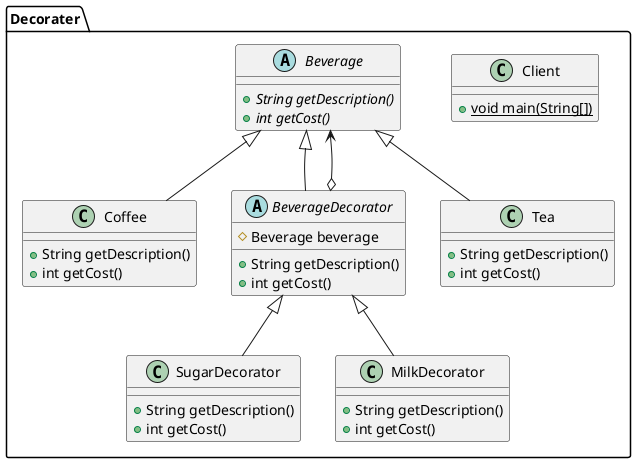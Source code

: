 @startuml
class Decorater.Client {
+ {static} void main(String[])
}

class Decorater.Coffee {
+ String getDescription()
+ int getCost()
}

abstract class Decorater.Beverage {
+ {abstract}String getDescription()
+ {abstract}int getCost()
}

class Decorater.SugarDecorator {
+ String getDescription()
+ int getCost()
}

class Decorater.MilkDecorator {
+ String getDescription()
+ int getCost()
}

abstract class Decorater.BeverageDecorator {
# Beverage beverage
+ String getDescription()
+ int getCost()
}


class Decorater.Tea {
+ String getDescription()
+ int getCost()
}



Decorater.Beverage <|-- Decorater.Coffee
Decorater.BeverageDecorator <|-- Decorater.SugarDecorator
Decorater.BeverageDecorator <|-- Decorater.MilkDecorator
Decorater.Beverage <|-- Decorater.BeverageDecorator
Decorater.Beverage <|-- Decorater.Tea
Decorater.BeverageDecorator o--> Decorater.Beverage
@enduml